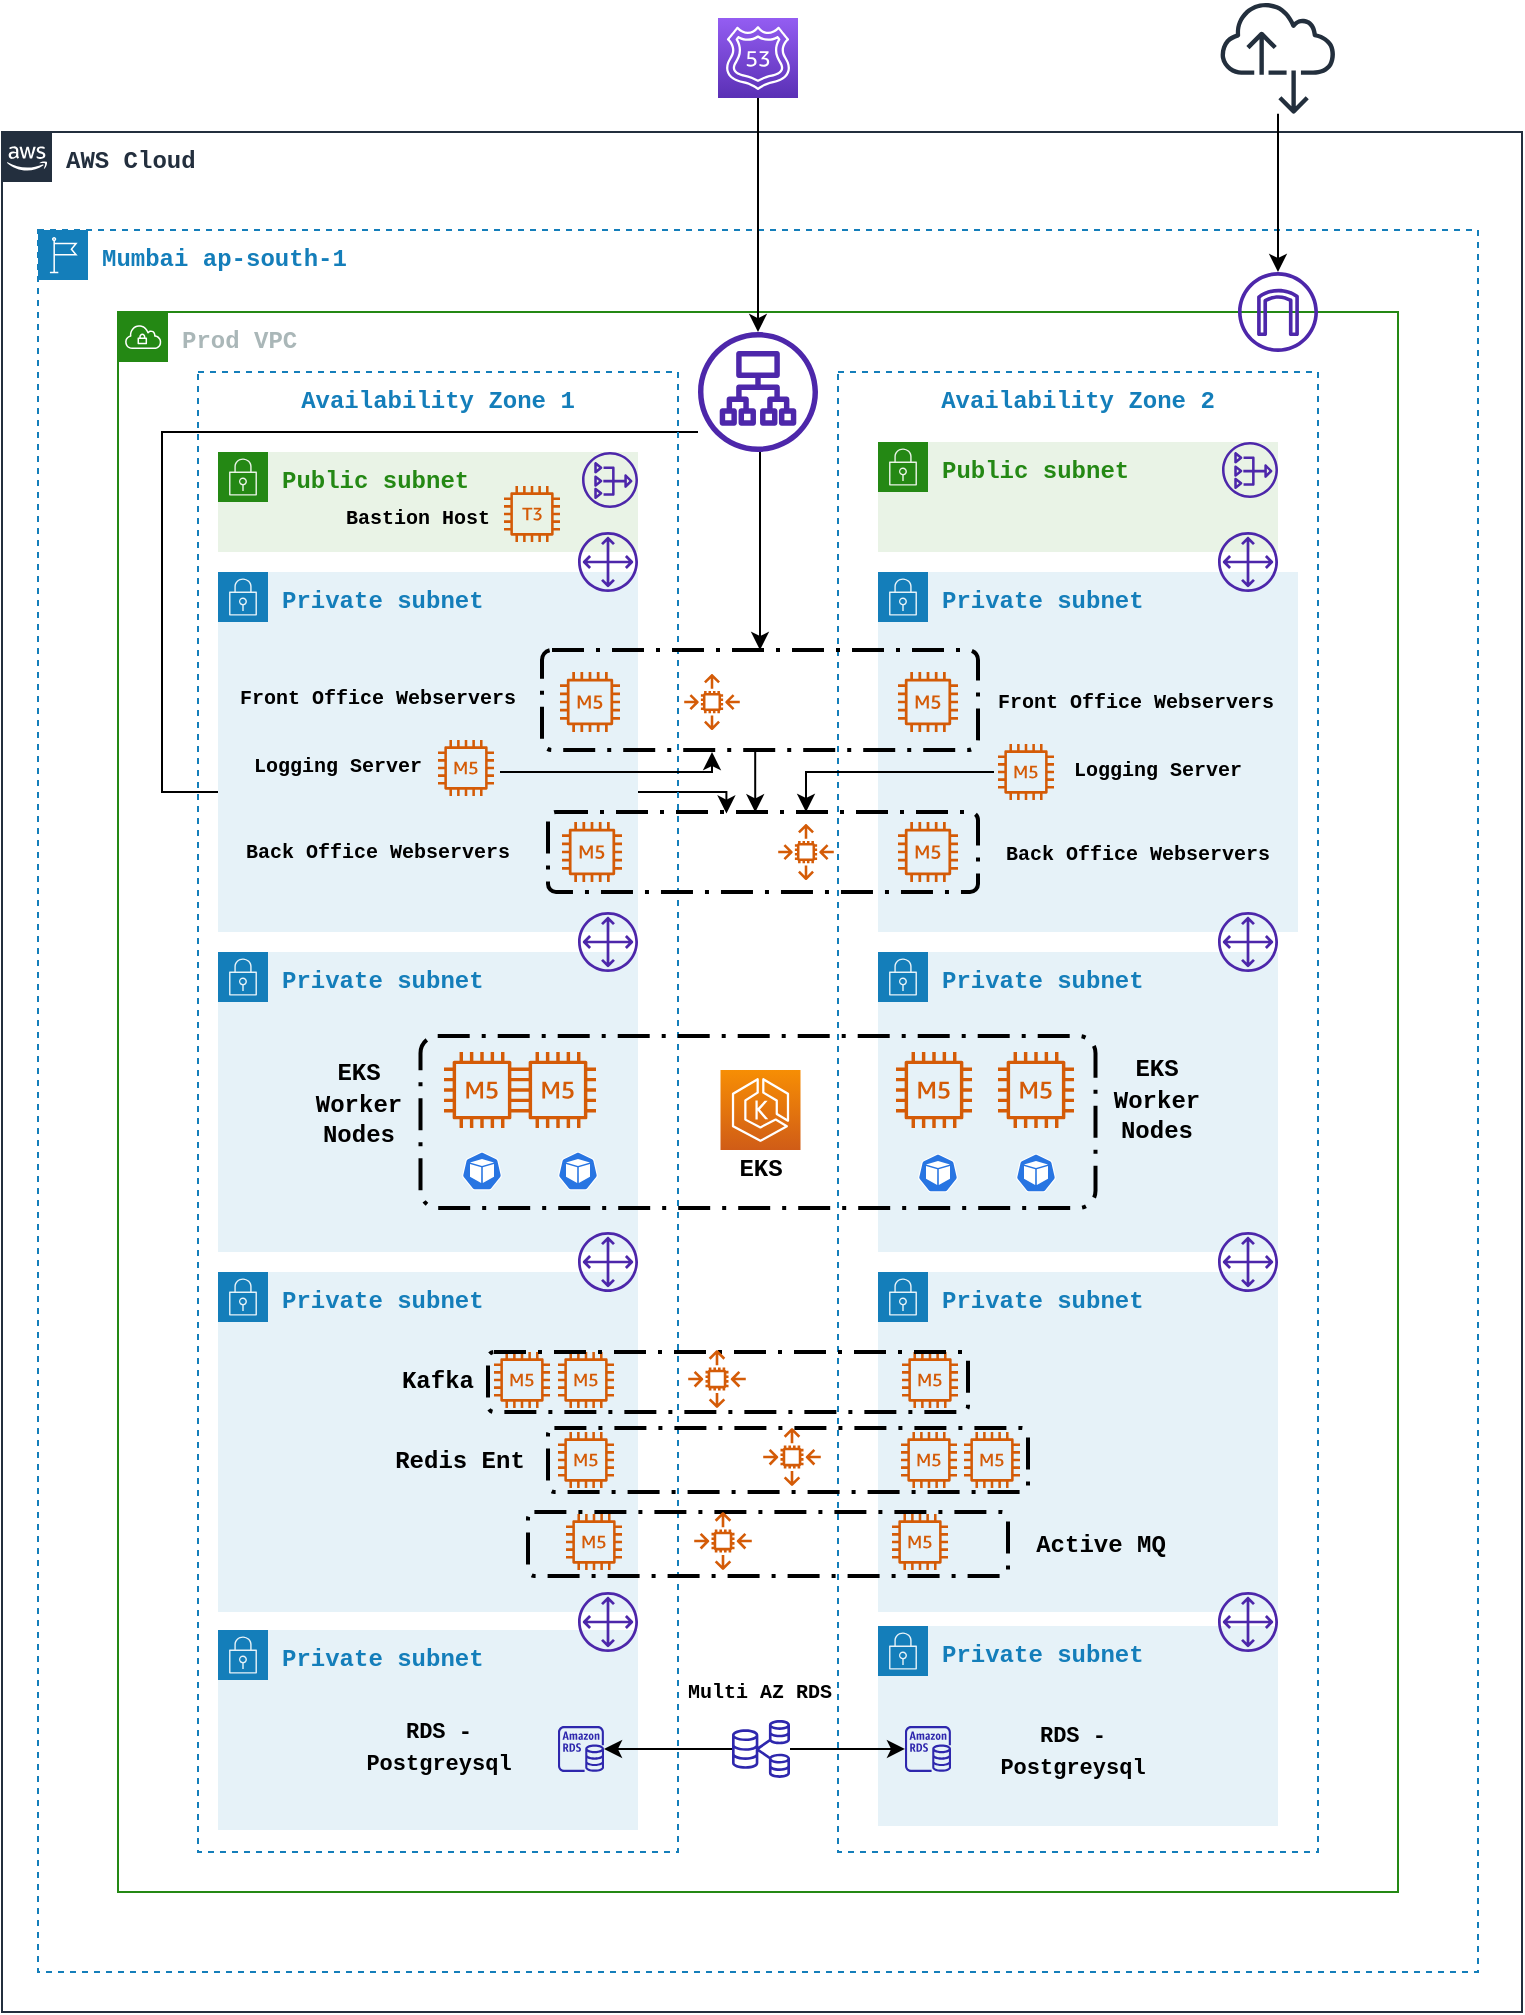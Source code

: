 <mxfile version="21.1.8" type="github">
  <diagram name="Page-1" id="q6s7iH2Y0chyUPDoKnj6">
    <mxGraphModel dx="724" dy="366" grid="1" gridSize="10" guides="1" tooltips="1" connect="1" arrows="1" fold="1" page="1" pageScale="1" pageWidth="850" pageHeight="1100" math="0" shadow="0">
      <root>
        <mxCell id="0" />
        <mxCell id="1" parent="0" />
        <mxCell id="sGJ9NoHyiCjgxIrnj-E6-6" value="&lt;font face=&quot;Courier New&quot;&gt;&lt;b&gt;AWS Cloud&lt;/b&gt;&lt;/font&gt;" style="points=[[0,0],[0.25,0],[0.5,0],[0.75,0],[1,0],[1,0.25],[1,0.5],[1,0.75],[1,1],[0.75,1],[0.5,1],[0.25,1],[0,1],[0,0.75],[0,0.5],[0,0.25]];outlineConnect=0;gradientColor=none;html=1;whiteSpace=wrap;fontSize=12;fontStyle=0;container=1;pointerEvents=0;collapsible=0;recursiveResize=0;shape=mxgraph.aws4.group;grIcon=mxgraph.aws4.group_aws_cloud_alt;strokeColor=#232F3E;fillColor=none;verticalAlign=top;align=left;spacingLeft=30;fontColor=#232F3E;dashed=0;" vertex="1" parent="1">
          <mxGeometry x="60" y="80" width="760" height="940" as="geometry" />
        </mxCell>
        <mxCell id="sGJ9NoHyiCjgxIrnj-E6-7" value="&lt;font face=&quot;Courier New&quot;&gt;&lt;b&gt;Mumbai ap-south-1&lt;/b&gt;&lt;/font&gt;" style="points=[[0,0],[0.25,0],[0.5,0],[0.75,0],[1,0],[1,0.25],[1,0.5],[1,0.75],[1,1],[0.75,1],[0.5,1],[0.25,1],[0,1],[0,0.75],[0,0.5],[0,0.25]];outlineConnect=0;gradientColor=none;html=1;whiteSpace=wrap;fontSize=12;fontStyle=0;container=1;pointerEvents=0;collapsible=0;recursiveResize=0;shape=mxgraph.aws4.group;grIcon=mxgraph.aws4.group_region;strokeColor=#147EBA;fillColor=none;verticalAlign=top;align=left;spacingLeft=30;fontColor=#147EBA;dashed=1;" vertex="1" parent="1">
          <mxGeometry x="78" y="129" width="720" height="871" as="geometry" />
        </mxCell>
        <mxCell id="sGJ9NoHyiCjgxIrnj-E6-8" value="&lt;div&gt;&lt;font face=&quot;Courier New&quot;&gt;&lt;b&gt;Prod VPC&lt;/b&gt;&lt;/font&gt;&lt;/div&gt;" style="points=[[0,0],[0.25,0],[0.5,0],[0.75,0],[1,0],[1,0.25],[1,0.5],[1,0.75],[1,1],[0.75,1],[0.5,1],[0.25,1],[0,1],[0,0.75],[0,0.5],[0,0.25]];outlineConnect=0;gradientColor=none;html=1;whiteSpace=wrap;fontSize=12;fontStyle=0;container=1;pointerEvents=0;collapsible=0;recursiveResize=0;shape=mxgraph.aws4.group;grIcon=mxgraph.aws4.group_vpc;strokeColor=#248814;fillColor=none;verticalAlign=top;align=left;spacingLeft=30;fontColor=#AAB7B8;dashed=0;" vertex="1" parent="1">
          <mxGeometry x="118" y="170" width="640" height="790" as="geometry" />
        </mxCell>
        <mxCell id="sGJ9NoHyiCjgxIrnj-E6-89" style="edgeStyle=orthogonalEdgeStyle;rounded=0;orthogonalLoop=1;jettySize=auto;html=1;entryX=0.415;entryY=0.019;entryDx=0;entryDy=0;entryPerimeter=0;" edge="1" parent="sGJ9NoHyiCjgxIrnj-E6-8" source="sGJ9NoHyiCjgxIrnj-E6-36" target="sGJ9NoHyiCjgxIrnj-E6-52">
          <mxGeometry relative="1" as="geometry">
            <mxPoint x="332" y="240" as="targetPoint" />
            <Array as="points">
              <mxPoint x="22" y="60" />
              <mxPoint x="22" y="240" />
              <mxPoint x="304" y="240" />
            </Array>
          </mxGeometry>
        </mxCell>
        <mxCell id="sGJ9NoHyiCjgxIrnj-E6-9" value="&lt;font face=&quot;Courier New&quot;&gt;&lt;b&gt;Availability Zone 1&lt;/b&gt;&lt;/font&gt;" style="fillColor=none;strokeColor=#147EBA;dashed=1;verticalAlign=top;fontStyle=0;fontColor=#147EBA;whiteSpace=wrap;html=1;" vertex="1" parent="sGJ9NoHyiCjgxIrnj-E6-8">
          <mxGeometry x="40" y="30" width="240" height="740" as="geometry" />
        </mxCell>
        <mxCell id="sGJ9NoHyiCjgxIrnj-E6-10" value="&lt;font face=&quot;Courier New&quot;&gt;&lt;b&gt;Availability Zone 2&lt;/b&gt;&lt;/font&gt;" style="fillColor=none;strokeColor=#147EBA;dashed=1;verticalAlign=top;fontStyle=0;fontColor=#147EBA;whiteSpace=wrap;html=1;" vertex="1" parent="sGJ9NoHyiCjgxIrnj-E6-8">
          <mxGeometry x="360" y="30" width="240" height="740" as="geometry" />
        </mxCell>
        <mxCell id="sGJ9NoHyiCjgxIrnj-E6-11" value="&lt;font face=&quot;Courier New&quot;&gt;&lt;b&gt;Public subnet&lt;/b&gt;&lt;/font&gt;" style="points=[[0,0],[0.25,0],[0.5,0],[0.75,0],[1,0],[1,0.25],[1,0.5],[1,0.75],[1,1],[0.75,1],[0.5,1],[0.25,1],[0,1],[0,0.75],[0,0.5],[0,0.25]];outlineConnect=0;gradientColor=none;html=1;whiteSpace=wrap;fontSize=12;fontStyle=0;container=1;pointerEvents=0;collapsible=0;recursiveResize=0;shape=mxgraph.aws4.group;grIcon=mxgraph.aws4.group_security_group;grStroke=0;strokeColor=#248814;fillColor=#E9F3E6;verticalAlign=top;align=left;spacingLeft=30;fontColor=#248814;dashed=0;" vertex="1" parent="sGJ9NoHyiCjgxIrnj-E6-8">
          <mxGeometry x="50" y="70" width="210" height="50" as="geometry" />
        </mxCell>
        <mxCell id="sGJ9NoHyiCjgxIrnj-E6-12" value="&lt;font face=&quot;Courier New&quot;&gt;&lt;b&gt;Public subnet&lt;/b&gt;&lt;/font&gt;" style="points=[[0,0],[0.25,0],[0.5,0],[0.75,0],[1,0],[1,0.25],[1,0.5],[1,0.75],[1,1],[0.75,1],[0.5,1],[0.25,1],[0,1],[0,0.75],[0,0.5],[0,0.25]];outlineConnect=0;gradientColor=none;html=1;whiteSpace=wrap;fontSize=12;fontStyle=0;container=1;pointerEvents=0;collapsible=0;recursiveResize=0;shape=mxgraph.aws4.group;grIcon=mxgraph.aws4.group_security_group;grStroke=0;strokeColor=#248814;fillColor=#E9F3E6;verticalAlign=top;align=left;spacingLeft=30;fontColor=#248814;dashed=0;" vertex="1" parent="sGJ9NoHyiCjgxIrnj-E6-8">
          <mxGeometry x="380" y="65" width="200" height="55" as="geometry" />
        </mxCell>
        <mxCell id="sGJ9NoHyiCjgxIrnj-E6-36" value="" style="sketch=0;outlineConnect=0;fontColor=#232F3E;gradientColor=none;fillColor=#4D27AA;strokeColor=none;dashed=0;verticalLabelPosition=bottom;verticalAlign=top;align=center;html=1;fontSize=12;fontStyle=0;aspect=fixed;pointerEvents=1;shape=mxgraph.aws4.application_load_balancer;" vertex="1" parent="sGJ9NoHyiCjgxIrnj-E6-8">
          <mxGeometry x="290" y="10" width="60" height="60" as="geometry" />
        </mxCell>
        <mxCell id="sGJ9NoHyiCjgxIrnj-E6-39" value="&lt;font face=&quot;Courier New&quot;&gt;&lt;b&gt;Private subnet&lt;/b&gt;&lt;/font&gt;" style="points=[[0,0],[0.25,0],[0.5,0],[0.75,0],[1,0],[1,0.25],[1,0.5],[1,0.75],[1,1],[0.75,1],[0.5,1],[0.25,1],[0,1],[0,0.75],[0,0.5],[0,0.25]];outlineConnect=0;gradientColor=none;html=1;whiteSpace=wrap;fontSize=12;fontStyle=0;container=1;pointerEvents=0;collapsible=0;recursiveResize=0;shape=mxgraph.aws4.group;grIcon=mxgraph.aws4.group_security_group;grStroke=0;strokeColor=#147EBA;fillColor=#E6F2F8;verticalAlign=top;align=left;spacingLeft=30;fontColor=#147EBA;dashed=0;" vertex="1" parent="sGJ9NoHyiCjgxIrnj-E6-8">
          <mxGeometry x="50" y="130" width="210" height="180" as="geometry" />
        </mxCell>
        <mxCell id="sGJ9NoHyiCjgxIrnj-E6-34" value="" style="sketch=0;outlineConnect=0;fontColor=#232F3E;gradientColor=none;fillColor=#D45B07;strokeColor=none;dashed=0;verticalLabelPosition=bottom;verticalAlign=top;align=center;html=1;fontSize=12;fontStyle=0;aspect=fixed;pointerEvents=1;shape=mxgraph.aws4.m5_instance;" vertex="1" parent="sGJ9NoHyiCjgxIrnj-E6-39">
          <mxGeometry x="171" y="50" width="30" height="30" as="geometry" />
        </mxCell>
        <mxCell id="sGJ9NoHyiCjgxIrnj-E6-42" value="&lt;font style=&quot;font-size: 10px;&quot; face=&quot;Courier New&quot;&gt;&lt;b&gt;Front Office Webservers&lt;/b&gt;&lt;/font&gt;" style="text;html=1;strokeColor=none;fillColor=none;align=center;verticalAlign=middle;whiteSpace=wrap;rounded=0;" vertex="1" parent="sGJ9NoHyiCjgxIrnj-E6-39">
          <mxGeometry y="52" width="160" height="20" as="geometry" />
        </mxCell>
        <mxCell id="sGJ9NoHyiCjgxIrnj-E6-47" value="&lt;font style=&quot;font-size: 10px;&quot; face=&quot;Courier New&quot;&gt;&lt;b&gt;Back Office Webservers&lt;/b&gt;&lt;/font&gt;" style="text;html=1;strokeColor=none;fillColor=none;align=center;verticalAlign=middle;whiteSpace=wrap;rounded=0;" vertex="1" parent="sGJ9NoHyiCjgxIrnj-E6-39">
          <mxGeometry y="130" width="160" height="17" as="geometry" />
        </mxCell>
        <mxCell id="sGJ9NoHyiCjgxIrnj-E6-40" value="&lt;font face=&quot;Courier New&quot;&gt;&lt;b&gt;Private subnet&lt;/b&gt;&lt;/font&gt;" style="points=[[0,0],[0.25,0],[0.5,0],[0.75,0],[1,0],[1,0.25],[1,0.5],[1,0.75],[1,1],[0.75,1],[0.5,1],[0.25,1],[0,1],[0,0.75],[0,0.5],[0,0.25]];outlineConnect=0;gradientColor=none;html=1;whiteSpace=wrap;fontSize=12;fontStyle=0;container=1;pointerEvents=0;collapsible=0;recursiveResize=0;shape=mxgraph.aws4.group;grIcon=mxgraph.aws4.group_security_group;grStroke=0;strokeColor=#147EBA;fillColor=#E6F2F8;verticalAlign=top;align=left;spacingLeft=30;fontColor=#147EBA;dashed=0;" vertex="1" parent="sGJ9NoHyiCjgxIrnj-E6-8">
          <mxGeometry x="380" y="130" width="210" height="180" as="geometry" />
        </mxCell>
        <mxCell id="sGJ9NoHyiCjgxIrnj-E6-35" value="" style="sketch=0;outlineConnect=0;fontColor=#232F3E;gradientColor=none;fillColor=#D45B07;strokeColor=none;dashed=0;verticalLabelPosition=bottom;verticalAlign=top;align=center;html=1;fontSize=12;fontStyle=0;aspect=fixed;pointerEvents=1;shape=mxgraph.aws4.m5_instance;" vertex="1" parent="sGJ9NoHyiCjgxIrnj-E6-40">
          <mxGeometry x="10" y="50" width="30" height="30" as="geometry" />
        </mxCell>
        <mxCell id="sGJ9NoHyiCjgxIrnj-E6-33" value="" style="sketch=0;outlineConnect=0;fontColor=#232F3E;gradientColor=none;fillColor=#D45B07;strokeColor=none;dashed=0;verticalLabelPosition=bottom;verticalAlign=top;align=center;html=1;fontSize=12;fontStyle=0;aspect=fixed;pointerEvents=1;shape=mxgraph.aws4.m5_instance;" vertex="1" parent="sGJ9NoHyiCjgxIrnj-E6-40">
          <mxGeometry x="10" y="125" width="30" height="30" as="geometry" />
        </mxCell>
        <mxCell id="sGJ9NoHyiCjgxIrnj-E6-48" value="&lt;font style=&quot;font-size: 10px;&quot; face=&quot;Courier New&quot;&gt;&lt;b&gt;Back Office Webservers&lt;/b&gt;&lt;/font&gt;" style="text;html=1;strokeColor=none;fillColor=none;align=center;verticalAlign=middle;whiteSpace=wrap;rounded=0;" vertex="1" parent="sGJ9NoHyiCjgxIrnj-E6-40">
          <mxGeometry x="50" y="133" width="160" height="14" as="geometry" />
        </mxCell>
        <mxCell id="sGJ9NoHyiCjgxIrnj-E6-46" value="&lt;b&gt;&lt;font style=&quot;font-size: 10px;&quot; face=&quot;Courier New&quot;&gt;Front Office Webservers&lt;/font&gt;&lt;/b&gt;" style="text;html=1;strokeColor=none;fillColor=none;align=center;verticalAlign=middle;whiteSpace=wrap;rounded=0;" vertex="1" parent="sGJ9NoHyiCjgxIrnj-E6-40">
          <mxGeometry x="54" y="59" width="150" height="10" as="geometry" />
        </mxCell>
        <mxCell id="sGJ9NoHyiCjgxIrnj-E6-62" value="&lt;div&gt;&lt;b&gt;&lt;font style=&quot;font-size: 10px;&quot; face=&quot;Courier New&quot;&gt;Logging Server&lt;/font&gt;&lt;/b&gt;&lt;/div&gt;" style="text;html=1;strokeColor=none;fillColor=none;align=center;verticalAlign=middle;whiteSpace=wrap;rounded=0;" vertex="1" parent="sGJ9NoHyiCjgxIrnj-E6-40">
          <mxGeometry x="90" y="90" width="100" height="15" as="geometry" />
        </mxCell>
        <mxCell id="sGJ9NoHyiCjgxIrnj-E6-26" value="" style="sketch=0;outlineConnect=0;fontColor=#232F3E;gradientColor=none;fillColor=#4D27AA;strokeColor=none;dashed=0;verticalLabelPosition=bottom;verticalAlign=top;align=center;html=1;fontSize=12;fontStyle=0;aspect=fixed;pointerEvents=1;shape=mxgraph.aws4.nat_gateway;" vertex="1" parent="sGJ9NoHyiCjgxIrnj-E6-8">
          <mxGeometry x="232" y="70" width="28" height="28" as="geometry" />
        </mxCell>
        <mxCell id="sGJ9NoHyiCjgxIrnj-E6-38" value="" style="sketch=0;outlineConnect=0;fontColor=#232F3E;gradientColor=none;fillColor=#4D27AA;strokeColor=none;dashed=0;verticalLabelPosition=bottom;verticalAlign=top;align=center;html=1;fontSize=12;fontStyle=0;aspect=fixed;pointerEvents=1;shape=mxgraph.aws4.nat_gateway;" vertex="1" parent="sGJ9NoHyiCjgxIrnj-E6-8">
          <mxGeometry x="552" y="65" width="28" height="28" as="geometry" />
        </mxCell>
        <mxCell id="sGJ9NoHyiCjgxIrnj-E6-32" value="" style="sketch=0;outlineConnect=0;fontColor=#232F3E;gradientColor=none;fillColor=#D45B07;strokeColor=none;dashed=0;verticalLabelPosition=bottom;verticalAlign=top;align=center;html=1;fontSize=12;fontStyle=0;aspect=fixed;pointerEvents=1;shape=mxgraph.aws4.m5_instance;" vertex="1" parent="sGJ9NoHyiCjgxIrnj-E6-8">
          <mxGeometry x="222" y="255" width="30" height="30" as="geometry" />
        </mxCell>
        <mxCell id="sGJ9NoHyiCjgxIrnj-E6-23" value="" style="sketch=0;outlineConnect=0;fontColor=#232F3E;gradientColor=none;fillColor=#4D27AA;strokeColor=none;dashed=0;verticalLabelPosition=bottom;verticalAlign=top;align=center;html=1;fontSize=12;fontStyle=0;aspect=fixed;pointerEvents=1;shape=mxgraph.aws4.internet_gateway;" vertex="1" parent="sGJ9NoHyiCjgxIrnj-E6-8">
          <mxGeometry x="560" y="-20" width="40" height="40" as="geometry" />
        </mxCell>
        <mxCell id="sGJ9NoHyiCjgxIrnj-E6-55" value="" style="sketch=0;outlineConnect=0;fontColor=#232F3E;gradientColor=none;fillColor=#D45B07;strokeColor=none;dashed=0;verticalLabelPosition=bottom;verticalAlign=top;align=center;html=1;fontSize=12;fontStyle=0;aspect=fixed;pointerEvents=1;shape=mxgraph.aws4.auto_scaling2;" vertex="1" parent="sGJ9NoHyiCjgxIrnj-E6-8">
          <mxGeometry x="330" y="256" width="28" height="28" as="geometry" />
        </mxCell>
        <mxCell id="sGJ9NoHyiCjgxIrnj-E6-56" value="&lt;font face=&quot;Courier New&quot;&gt;&lt;b&gt;Private subnet&lt;/b&gt;&lt;/font&gt;" style="points=[[0,0],[0.25,0],[0.5,0],[0.75,0],[1,0],[1,0.25],[1,0.5],[1,0.75],[1,1],[0.75,1],[0.5,1],[0.25,1],[0,1],[0,0.75],[0,0.5],[0,0.25]];outlineConnect=0;gradientColor=none;html=1;whiteSpace=wrap;fontSize=12;fontStyle=0;container=1;pointerEvents=0;collapsible=0;recursiveResize=0;shape=mxgraph.aws4.group;grIcon=mxgraph.aws4.group_security_group;grStroke=0;strokeColor=#147EBA;fillColor=#E6F2F8;verticalAlign=top;align=left;spacingLeft=30;fontColor=#147EBA;dashed=0;" vertex="1" parent="sGJ9NoHyiCjgxIrnj-E6-8">
          <mxGeometry x="50" y="320" width="210" height="150" as="geometry" />
        </mxCell>
        <mxCell id="sGJ9NoHyiCjgxIrnj-E6-76" value="" style="sketch=0;outlineConnect=0;fontColor=#232F3E;gradientColor=none;fillColor=#D45B07;strokeColor=none;dashed=0;verticalLabelPosition=bottom;verticalAlign=top;align=center;html=1;fontSize=12;fontStyle=0;aspect=fixed;pointerEvents=1;shape=mxgraph.aws4.m5_instance;" vertex="1" parent="sGJ9NoHyiCjgxIrnj-E6-56">
          <mxGeometry x="151" y="50" width="38" height="38" as="geometry" />
        </mxCell>
        <mxCell id="sGJ9NoHyiCjgxIrnj-E6-57" value="&lt;b&gt;&lt;font face=&quot;Courier New&quot;&gt;Private subnet&lt;/font&gt;&lt;/b&gt;" style="points=[[0,0],[0.25,0],[0.5,0],[0.75,0],[1,0],[1,0.25],[1,0.5],[1,0.75],[1,1],[0.75,1],[0.5,1],[0.25,1],[0,1],[0,0.75],[0,0.5],[0,0.25]];outlineConnect=0;gradientColor=none;html=1;whiteSpace=wrap;fontSize=12;fontStyle=0;container=1;pointerEvents=0;collapsible=0;recursiveResize=0;shape=mxgraph.aws4.group;grIcon=mxgraph.aws4.group_security_group;grStroke=0;strokeColor=#147EBA;fillColor=#E6F2F8;verticalAlign=top;align=left;spacingLeft=30;fontColor=#147EBA;dashed=0;" vertex="1" parent="sGJ9NoHyiCjgxIrnj-E6-8">
          <mxGeometry x="380" y="320" width="200" height="150" as="geometry" />
        </mxCell>
        <mxCell id="sGJ9NoHyiCjgxIrnj-E6-75" value="" style="sketch=0;outlineConnect=0;fontColor=#232F3E;gradientColor=none;fillColor=#D45B07;strokeColor=none;dashed=0;verticalLabelPosition=bottom;verticalAlign=top;align=center;html=1;fontSize=12;fontStyle=0;aspect=fixed;pointerEvents=1;shape=mxgraph.aws4.m5_instance;" vertex="1" parent="sGJ9NoHyiCjgxIrnj-E6-57">
          <mxGeometry x="60" y="50" width="38" height="38" as="geometry" />
        </mxCell>
        <mxCell id="sGJ9NoHyiCjgxIrnj-E6-85" value="" style="shape=image;html=1;verticalAlign=top;verticalLabelPosition=bottom;labelBackgroundColor=#ffffff;imageAspect=0;aspect=fixed;image=https://cdn4.iconfinder.com/data/icons/essential-app-1/16/dot-more-menu-hide-128.png" vertex="1" parent="sGJ9NoHyiCjgxIrnj-E6-57">
          <mxGeometry x="47" y="101.5" width="18" height="18" as="geometry" />
        </mxCell>
        <mxCell id="sGJ9NoHyiCjgxIrnj-E6-84" value="" style="sketch=0;html=1;dashed=0;whitespace=wrap;fillColor=#2875E2;strokeColor=#ffffff;points=[[0.005,0.63,0],[0.1,0.2,0],[0.9,0.2,0],[0.5,0,0],[0.995,0.63,0],[0.72,0.99,0],[0.5,1,0],[0.28,0.99,0]];verticalLabelPosition=bottom;align=center;verticalAlign=top;shape=mxgraph.kubernetes.icon;prIcon=pod" vertex="1" parent="sGJ9NoHyiCjgxIrnj-E6-57">
          <mxGeometry x="20" y="92" width="20" height="37" as="geometry" />
        </mxCell>
        <mxCell id="sGJ9NoHyiCjgxIrnj-E6-87" value="" style="sketch=0;html=1;dashed=0;whitespace=wrap;fillColor=#2875E2;strokeColor=#ffffff;points=[[0.005,0.63,0],[0.1,0.2,0],[0.9,0.2,0],[0.5,0,0],[0.995,0.63,0],[0.72,0.99,0],[0.5,1,0],[0.28,0.99,0]];verticalLabelPosition=bottom;align=center;verticalAlign=top;shape=mxgraph.kubernetes.icon;prIcon=pod" vertex="1" parent="sGJ9NoHyiCjgxIrnj-E6-57">
          <mxGeometry x="69" y="92" width="20" height="37" as="geometry" />
        </mxCell>
        <mxCell id="sGJ9NoHyiCjgxIrnj-E6-74" value="" style="sketch=0;outlineConnect=0;fontColor=#232F3E;gradientColor=none;fillColor=#D45B07;strokeColor=none;dashed=0;verticalLabelPosition=bottom;verticalAlign=top;align=center;html=1;fontSize=12;fontStyle=0;aspect=fixed;pointerEvents=1;shape=mxgraph.aws4.m5_instance;" vertex="1" parent="sGJ9NoHyiCjgxIrnj-E6-57">
          <mxGeometry x="9" y="50" width="38" height="38" as="geometry" />
        </mxCell>
        <mxCell id="sGJ9NoHyiCjgxIrnj-E6-59" value="" style="sketch=0;outlineConnect=0;fontColor=#232F3E;gradientColor=none;fillColor=#D45B07;strokeColor=none;dashed=0;verticalLabelPosition=bottom;verticalAlign=top;align=center;html=1;fontSize=12;fontStyle=0;aspect=fixed;pointerEvents=1;shape=mxgraph.aws4.m5_instance;" vertex="1" parent="sGJ9NoHyiCjgxIrnj-E6-8">
          <mxGeometry x="160" y="214" width="28" height="28" as="geometry" />
        </mxCell>
        <mxCell id="sGJ9NoHyiCjgxIrnj-E6-69" style="edgeStyle=orthogonalEdgeStyle;rounded=0;orthogonalLoop=1;jettySize=auto;html=1;" edge="1" parent="sGJ9NoHyiCjgxIrnj-E6-8">
          <mxGeometry relative="1" as="geometry">
            <mxPoint x="438" y="230" as="sourcePoint" />
            <mxPoint x="344" y="250" as="targetPoint" />
            <Array as="points">
              <mxPoint x="344" y="230" />
            </Array>
          </mxGeometry>
        </mxCell>
        <mxCell id="sGJ9NoHyiCjgxIrnj-E6-60" value="" style="sketch=0;outlineConnect=0;fontColor=#232F3E;gradientColor=none;fillColor=#D45B07;strokeColor=none;dashed=0;verticalLabelPosition=bottom;verticalAlign=top;align=center;html=1;fontSize=12;fontStyle=0;aspect=fixed;pointerEvents=1;shape=mxgraph.aws4.m5_instance;" vertex="1" parent="sGJ9NoHyiCjgxIrnj-E6-8">
          <mxGeometry x="440" y="216" width="28" height="28" as="geometry" />
        </mxCell>
        <mxCell id="sGJ9NoHyiCjgxIrnj-E6-61" value="&lt;div&gt;&lt;font style=&quot;font-size: 10px;&quot; face=&quot;Courier New&quot;&gt;&lt;b&gt;Logging Server&lt;/b&gt;&lt;/font&gt;&lt;/div&gt;" style="text;html=1;strokeColor=none;fillColor=none;align=center;verticalAlign=middle;whiteSpace=wrap;rounded=0;movable=1;resizable=1;rotatable=1;deletable=1;editable=1;locked=0;connectable=1;" vertex="1" parent="sGJ9NoHyiCjgxIrnj-E6-8">
          <mxGeometry x="60" y="215" width="100" height="21" as="geometry" />
        </mxCell>
        <mxCell id="sGJ9NoHyiCjgxIrnj-E6-73" value="" style="sketch=0;points=[[0,0,0],[0.25,0,0],[0.5,0,0],[0.75,0,0],[1,0,0],[0,1,0],[0.25,1,0],[0.5,1,0],[0.75,1,0],[1,1,0],[0,0.25,0],[0,0.5,0],[0,0.75,0],[1,0.25,0],[1,0.5,0],[1,0.75,0]];outlineConnect=0;fontColor=#232F3E;gradientColor=#F78E04;gradientDirection=north;fillColor=#D05C17;strokeColor=#ffffff;dashed=0;verticalLabelPosition=bottom;verticalAlign=top;align=center;html=1;fontSize=12;fontStyle=0;aspect=fixed;shape=mxgraph.aws4.resourceIcon;resIcon=mxgraph.aws4.eks;" vertex="1" parent="sGJ9NoHyiCjgxIrnj-E6-8">
          <mxGeometry x="301.25" y="379" width="40" height="40" as="geometry" />
        </mxCell>
        <mxCell id="sGJ9NoHyiCjgxIrnj-E6-79" value="" style="sketch=0;outlineConnect=0;fontColor=#232F3E;gradientColor=none;fillColor=#D45B07;strokeColor=none;dashed=0;verticalLabelPosition=bottom;verticalAlign=top;align=center;html=1;fontSize=12;fontStyle=0;aspect=fixed;pointerEvents=1;shape=mxgraph.aws4.t3_instance;" vertex="1" parent="sGJ9NoHyiCjgxIrnj-E6-8">
          <mxGeometry x="193" y="87" width="28" height="28" as="geometry" />
        </mxCell>
        <mxCell id="sGJ9NoHyiCjgxIrnj-E6-80" value="" style="sketch=0;html=1;dashed=0;whitespace=wrap;fillColor=#2875E2;strokeColor=#ffffff;points=[[0.005,0.63,0],[0.1,0.2,0],[0.9,0.2,0],[0.5,0,0],[0.995,0.63,0],[0.72,0.99,0],[0.5,1,0],[0.28,0.99,0]];verticalLabelPosition=bottom;align=center;verticalAlign=top;shape=mxgraph.kubernetes.icon;prIcon=pod" vertex="1" parent="sGJ9NoHyiCjgxIrnj-E6-8">
          <mxGeometry x="172" y="411" width="20" height="37" as="geometry" />
        </mxCell>
        <mxCell id="sGJ9NoHyiCjgxIrnj-E6-81" value="" style="shape=image;html=1;verticalAlign=top;verticalLabelPosition=bottom;labelBackgroundColor=#ffffff;imageAspect=0;aspect=fixed;image=https://cdn4.iconfinder.com/data/icons/essential-app-1/16/dot-more-menu-hide-128.png" vertex="1" parent="sGJ9NoHyiCjgxIrnj-E6-8">
          <mxGeometry x="197" y="420.5" width="18" height="18" as="geometry" />
        </mxCell>
        <mxCell id="sGJ9NoHyiCjgxIrnj-E6-82" value="" style="sketch=0;html=1;dashed=0;whitespace=wrap;fillColor=#2875E2;strokeColor=#ffffff;points=[[0.005,0.63,0],[0.1,0.2,0],[0.9,0.2,0],[0.5,0,0],[0.995,0.63,0],[0.72,0.99,0],[0.5,1,0],[0.28,0.99,0]];verticalLabelPosition=bottom;align=center;verticalAlign=top;shape=mxgraph.kubernetes.icon;prIcon=pod" vertex="1" parent="sGJ9NoHyiCjgxIrnj-E6-8">
          <mxGeometry x="220" y="411" width="20" height="37" as="geometry" />
        </mxCell>
        <mxCell id="sGJ9NoHyiCjgxIrnj-E6-77" value="" style="sketch=0;outlineConnect=0;fontColor=#232F3E;gradientColor=none;fillColor=#D45B07;strokeColor=none;dashed=0;verticalLabelPosition=bottom;verticalAlign=top;align=center;html=1;fontSize=12;fontStyle=0;aspect=fixed;pointerEvents=1;shape=mxgraph.aws4.m5_instance;" vertex="1" parent="sGJ9NoHyiCjgxIrnj-E6-8">
          <mxGeometry x="163" y="370" width="38" height="38" as="geometry" />
        </mxCell>
        <mxCell id="sGJ9NoHyiCjgxIrnj-E6-88" value="&lt;div&gt;&lt;font style=&quot;font-size: 10px;&quot; face=&quot;Courier New&quot;&gt;&lt;b&gt;Bastion Host&lt;/b&gt;&lt;/font&gt;&lt;/div&gt;" style="text;html=1;strokeColor=none;fillColor=none;align=center;verticalAlign=middle;whiteSpace=wrap;rounded=0;movable=1;resizable=1;rotatable=1;deletable=1;editable=1;locked=0;connectable=1;" vertex="1" parent="sGJ9NoHyiCjgxIrnj-E6-8">
          <mxGeometry x="105" y="93" width="90" height="17" as="geometry" />
        </mxCell>
        <mxCell id="sGJ9NoHyiCjgxIrnj-E6-78" value="" style="rounded=1;arcSize=10;dashed=1;fillColor=none;gradientColor=none;dashPattern=8 3 1 3;strokeWidth=2;" vertex="1" parent="sGJ9NoHyiCjgxIrnj-E6-8">
          <mxGeometry x="151.25" y="362" width="337.5" height="86" as="geometry" />
        </mxCell>
        <mxCell id="sGJ9NoHyiCjgxIrnj-E6-92" value="&lt;b&gt;&lt;font face=&quot;Courier New&quot;&gt;Private subnet&lt;/font&gt;&lt;/b&gt;" style="points=[[0,0],[0.25,0],[0.5,0],[0.75,0],[1,0],[1,0.25],[1,0.5],[1,0.75],[1,1],[0.75,1],[0.5,1],[0.25,1],[0,1],[0,0.75],[0,0.5],[0,0.25]];outlineConnect=0;gradientColor=none;html=1;whiteSpace=wrap;fontSize=12;fontStyle=0;container=1;pointerEvents=0;collapsible=0;recursiveResize=0;shape=mxgraph.aws4.group;grIcon=mxgraph.aws4.group_security_group;grStroke=0;strokeColor=#147EBA;fillColor=#E6F2F8;verticalAlign=top;align=left;spacingLeft=30;fontColor=#147EBA;dashed=0;" vertex="1" parent="sGJ9NoHyiCjgxIrnj-E6-8">
          <mxGeometry x="50" y="480" width="210" height="170" as="geometry" />
        </mxCell>
        <mxCell id="sGJ9NoHyiCjgxIrnj-E6-122" value="" style="sketch=0;outlineConnect=0;fontColor=#232F3E;gradientColor=none;fillColor=#D45B07;strokeColor=none;dashed=0;verticalLabelPosition=bottom;verticalAlign=top;align=center;html=1;fontSize=12;fontStyle=0;aspect=fixed;pointerEvents=1;shape=mxgraph.aws4.m5_instance;" vertex="1" parent="sGJ9NoHyiCjgxIrnj-E6-92">
          <mxGeometry x="170" y="80" width="28" height="28" as="geometry" />
        </mxCell>
        <mxCell id="sGJ9NoHyiCjgxIrnj-E6-124" value="" style="sketch=0;outlineConnect=0;fontColor=#232F3E;gradientColor=none;fillColor=#D45B07;strokeColor=none;dashed=0;verticalLabelPosition=bottom;verticalAlign=top;align=center;html=1;fontSize=12;fontStyle=0;aspect=fixed;pointerEvents=1;shape=mxgraph.aws4.m5_instance;" vertex="1" parent="sGJ9NoHyiCjgxIrnj-E6-92">
          <mxGeometry x="138" y="40" width="28" height="28" as="geometry" />
        </mxCell>
        <mxCell id="sGJ9NoHyiCjgxIrnj-E6-125" value="" style="sketch=0;outlineConnect=0;fontColor=#232F3E;gradientColor=none;fillColor=#D45B07;strokeColor=none;dashed=0;verticalLabelPosition=bottom;verticalAlign=top;align=center;html=1;fontSize=12;fontStyle=0;aspect=fixed;pointerEvents=1;shape=mxgraph.aws4.m5_instance;" vertex="1" parent="sGJ9NoHyiCjgxIrnj-E6-92">
          <mxGeometry x="174" y="121" width="28" height="28" as="geometry" />
        </mxCell>
        <mxCell id="sGJ9NoHyiCjgxIrnj-E6-131" value="&lt;font face=&quot;Courier New&quot;&gt;&lt;b&gt;Redis Ent&lt;/b&gt;&lt;/font&gt;" style="text;html=1;strokeColor=none;fillColor=none;align=center;verticalAlign=middle;whiteSpace=wrap;rounded=0;" vertex="1" parent="sGJ9NoHyiCjgxIrnj-E6-92">
          <mxGeometry x="78" y="88" width="86.25" height="12.25" as="geometry" />
        </mxCell>
        <mxCell id="sGJ9NoHyiCjgxIrnj-E6-94" value="&lt;font face=&quot;Courier New&quot;&gt;&lt;b&gt;Private subnet&lt;/b&gt;&lt;/font&gt;" style="points=[[0,0],[0.25,0],[0.5,0],[0.75,0],[1,0],[1,0.25],[1,0.5],[1,0.75],[1,1],[0.75,1],[0.5,1],[0.25,1],[0,1],[0,0.75],[0,0.5],[0,0.25]];outlineConnect=0;gradientColor=none;html=1;whiteSpace=wrap;fontSize=12;fontStyle=0;container=1;pointerEvents=0;collapsible=0;recursiveResize=0;shape=mxgraph.aws4.group;grIcon=mxgraph.aws4.group_security_group;grStroke=0;strokeColor=#147EBA;fillColor=#E6F2F8;verticalAlign=top;align=left;spacingLeft=30;fontColor=#147EBA;dashed=0;" vertex="1" parent="sGJ9NoHyiCjgxIrnj-E6-8">
          <mxGeometry x="380" y="480" width="200" height="170" as="geometry" />
        </mxCell>
        <mxCell id="sGJ9NoHyiCjgxIrnj-E6-120" value="" style="sketch=0;outlineConnect=0;fontColor=#232F3E;gradientColor=none;fillColor=#D45B07;strokeColor=none;dashed=0;verticalLabelPosition=bottom;verticalAlign=top;align=center;html=1;fontSize=12;fontStyle=0;aspect=fixed;pointerEvents=1;shape=mxgraph.aws4.m5_instance;" vertex="1" parent="sGJ9NoHyiCjgxIrnj-E6-94">
          <mxGeometry x="11.5" y="80" width="28" height="28" as="geometry" />
        </mxCell>
        <mxCell id="sGJ9NoHyiCjgxIrnj-E6-96" value="&lt;font face=&quot;Courier New&quot;&gt;&lt;b&gt;Private subnet&lt;/b&gt;&lt;/font&gt;" style="points=[[0,0],[0.25,0],[0.5,0],[0.75,0],[1,0],[1,0.25],[1,0.5],[1,0.75],[1,1],[0.75,1],[0.5,1],[0.25,1],[0,1],[0,0.75],[0,0.5],[0,0.25]];outlineConnect=0;gradientColor=none;html=1;whiteSpace=wrap;fontSize=12;fontStyle=0;container=1;pointerEvents=0;collapsible=0;recursiveResize=0;shape=mxgraph.aws4.group;grIcon=mxgraph.aws4.group_security_group;grStroke=0;strokeColor=#147EBA;fillColor=#E6F2F8;verticalAlign=top;align=left;spacingLeft=30;fontColor=#147EBA;dashed=0;" vertex="1" parent="sGJ9NoHyiCjgxIrnj-E6-8">
          <mxGeometry x="50" y="659" width="210" height="100" as="geometry" />
        </mxCell>
        <mxCell id="sGJ9NoHyiCjgxIrnj-E6-98" value="&lt;b&gt;&lt;font face=&quot;Courier New&quot;&gt;Private subnet&lt;/font&gt;&lt;/b&gt;" style="points=[[0,0],[0.25,0],[0.5,0],[0.75,0],[1,0],[1,0.25],[1,0.5],[1,0.75],[1,1],[0.75,1],[0.5,1],[0.25,1],[0,1],[0,0.75],[0,0.5],[0,0.25]];outlineConnect=0;gradientColor=none;html=1;whiteSpace=wrap;fontSize=12;fontStyle=0;container=1;pointerEvents=0;collapsible=0;recursiveResize=0;shape=mxgraph.aws4.group;grIcon=mxgraph.aws4.group_security_group;grStroke=0;strokeColor=#147EBA;fillColor=#E6F2F8;verticalAlign=top;align=left;spacingLeft=30;fontColor=#147EBA;dashed=0;" vertex="1" parent="sGJ9NoHyiCjgxIrnj-E6-8">
          <mxGeometry x="380" y="657" width="200" height="100" as="geometry" />
        </mxCell>
        <mxCell id="sGJ9NoHyiCjgxIrnj-E6-101" value="" style="sketch=0;outlineConnect=0;fontColor=#232F3E;gradientColor=none;fillColor=#2E27AD;strokeColor=none;dashed=0;verticalLabelPosition=bottom;verticalAlign=top;align=center;html=1;fontSize=12;fontStyle=0;aspect=fixed;pointerEvents=1;shape=mxgraph.aws4.rds_instance;" vertex="1" parent="sGJ9NoHyiCjgxIrnj-E6-98">
          <mxGeometry x="13.5" y="50" width="23" height="23" as="geometry" />
        </mxCell>
        <mxCell id="sGJ9NoHyiCjgxIrnj-E6-109" value="&lt;b&gt;&lt;font style=&quot;font-size: 11px;&quot; face=&quot;Courier New&quot;&gt;RDS - Postgreysql&lt;/font&gt;&lt;/b&gt;" style="text;html=1;strokeColor=none;fillColor=none;align=center;verticalAlign=middle;whiteSpace=wrap;rounded=0;" vertex="1" parent="sGJ9NoHyiCjgxIrnj-E6-98">
          <mxGeometry x="40.5" y="48.5" width="113" height="26" as="geometry" />
        </mxCell>
        <mxCell id="sGJ9NoHyiCjgxIrnj-E6-100" value="" style="sketch=0;outlineConnect=0;fontColor=#232F3E;gradientColor=none;fillColor=#2E27AD;strokeColor=none;dashed=0;verticalLabelPosition=bottom;verticalAlign=top;align=center;html=1;fontSize=12;fontStyle=0;aspect=fixed;pointerEvents=1;shape=mxgraph.aws4.rds_instance;" vertex="1" parent="sGJ9NoHyiCjgxIrnj-E6-8">
          <mxGeometry x="220" y="707" width="23" height="23" as="geometry" />
        </mxCell>
        <mxCell id="sGJ9NoHyiCjgxIrnj-E6-104" value="" style="edgeStyle=orthogonalEdgeStyle;rounded=0;orthogonalLoop=1;jettySize=auto;html=1;" edge="1" parent="sGJ9NoHyiCjgxIrnj-E6-8" source="sGJ9NoHyiCjgxIrnj-E6-102" target="sGJ9NoHyiCjgxIrnj-E6-100">
          <mxGeometry relative="1" as="geometry" />
        </mxCell>
        <mxCell id="sGJ9NoHyiCjgxIrnj-E6-105" value="" style="edgeStyle=orthogonalEdgeStyle;rounded=0;orthogonalLoop=1;jettySize=auto;html=1;" edge="1" parent="sGJ9NoHyiCjgxIrnj-E6-8" source="sGJ9NoHyiCjgxIrnj-E6-102" target="sGJ9NoHyiCjgxIrnj-E6-101">
          <mxGeometry relative="1" as="geometry" />
        </mxCell>
        <mxCell id="sGJ9NoHyiCjgxIrnj-E6-102" value="" style="sketch=0;outlineConnect=0;fontColor=#232F3E;gradientColor=none;fillColor=#2E27AD;strokeColor=none;dashed=0;verticalLabelPosition=bottom;verticalAlign=top;align=center;html=1;fontSize=12;fontStyle=0;aspect=fixed;pointerEvents=1;shape=mxgraph.aws4.rds_multi_az_db_cluster;" vertex="1" parent="sGJ9NoHyiCjgxIrnj-E6-8">
          <mxGeometry x="307" y="704" width="29" height="29" as="geometry" />
        </mxCell>
        <mxCell id="sGJ9NoHyiCjgxIrnj-E6-106" value="&lt;b&gt;&lt;font style=&quot;font-size: 11px;&quot; face=&quot;Courier New&quot;&gt;RDS - Postgreysql&lt;/font&gt;&lt;/b&gt;" style="text;html=1;strokeColor=none;fillColor=none;align=center;verticalAlign=middle;whiteSpace=wrap;rounded=0;" vertex="1" parent="sGJ9NoHyiCjgxIrnj-E6-8">
          <mxGeometry x="104" y="704" width="113" height="26" as="geometry" />
        </mxCell>
        <mxCell id="sGJ9NoHyiCjgxIrnj-E6-108" value="&lt;font style=&quot;font-size: 10px;&quot;&gt;&lt;b&gt;&lt;font face=&quot;Courier New&quot;&gt;Multi AZ RDS&lt;/font&gt;&lt;/b&gt;&lt;/font&gt;" style="text;html=1;strokeColor=none;fillColor=none;align=center;verticalAlign=middle;whiteSpace=wrap;rounded=0;" vertex="1" parent="sGJ9NoHyiCjgxIrnj-E6-8">
          <mxGeometry x="276" y="678" width="89.5" height="21" as="geometry" />
        </mxCell>
        <mxCell id="sGJ9NoHyiCjgxIrnj-E6-21" value="" style="sketch=0;outlineConnect=0;fontColor=#232F3E;gradientColor=none;fillColor=#4D27AA;strokeColor=none;dashed=0;verticalLabelPosition=bottom;verticalAlign=top;align=center;html=1;fontSize=12;fontStyle=0;aspect=fixed;pointerEvents=1;shape=mxgraph.aws4.customer_gateway;" vertex="1" parent="sGJ9NoHyiCjgxIrnj-E6-8">
          <mxGeometry x="230" y="640" width="30" height="30" as="geometry" />
        </mxCell>
        <mxCell id="sGJ9NoHyiCjgxIrnj-E6-110" value="" style="sketch=0;outlineConnect=0;fontColor=#232F3E;gradientColor=none;fillColor=#4D27AA;strokeColor=none;dashed=0;verticalLabelPosition=bottom;verticalAlign=top;align=center;html=1;fontSize=12;fontStyle=0;aspect=fixed;pointerEvents=1;shape=mxgraph.aws4.customer_gateway;" vertex="1" parent="sGJ9NoHyiCjgxIrnj-E6-8">
          <mxGeometry x="550" y="640" width="30" height="30" as="geometry" />
        </mxCell>
        <mxCell id="sGJ9NoHyiCjgxIrnj-E6-111" value="" style="sketch=0;outlineConnect=0;fontColor=#232F3E;gradientColor=none;fillColor=#4D27AA;strokeColor=none;dashed=0;verticalLabelPosition=bottom;verticalAlign=top;align=center;html=1;fontSize=12;fontStyle=0;aspect=fixed;pointerEvents=1;shape=mxgraph.aws4.customer_gateway;" vertex="1" parent="sGJ9NoHyiCjgxIrnj-E6-8">
          <mxGeometry x="230" y="460" width="30" height="30" as="geometry" />
        </mxCell>
        <mxCell id="sGJ9NoHyiCjgxIrnj-E6-112" value="" style="sketch=0;outlineConnect=0;fontColor=#232F3E;gradientColor=none;fillColor=#4D27AA;strokeColor=none;dashed=0;verticalLabelPosition=bottom;verticalAlign=top;align=center;html=1;fontSize=12;fontStyle=0;aspect=fixed;pointerEvents=1;shape=mxgraph.aws4.customer_gateway;" vertex="1" parent="sGJ9NoHyiCjgxIrnj-E6-8">
          <mxGeometry x="550" y="460" width="30" height="30" as="geometry" />
        </mxCell>
        <mxCell id="sGJ9NoHyiCjgxIrnj-E6-113" value="" style="sketch=0;outlineConnect=0;fontColor=#232F3E;gradientColor=none;fillColor=#4D27AA;strokeColor=none;dashed=0;verticalLabelPosition=bottom;verticalAlign=top;align=center;html=1;fontSize=12;fontStyle=0;aspect=fixed;pointerEvents=1;shape=mxgraph.aws4.customer_gateway;" vertex="1" parent="sGJ9NoHyiCjgxIrnj-E6-8">
          <mxGeometry x="550" y="300" width="30" height="30" as="geometry" />
        </mxCell>
        <mxCell id="sGJ9NoHyiCjgxIrnj-E6-114" value="" style="sketch=0;outlineConnect=0;fontColor=#232F3E;gradientColor=none;fillColor=#4D27AA;strokeColor=none;dashed=0;verticalLabelPosition=bottom;verticalAlign=top;align=center;html=1;fontSize=12;fontStyle=0;aspect=fixed;pointerEvents=1;shape=mxgraph.aws4.customer_gateway;" vertex="1" parent="sGJ9NoHyiCjgxIrnj-E6-8">
          <mxGeometry x="230" y="300" width="30" height="30" as="geometry" />
        </mxCell>
        <mxCell id="sGJ9NoHyiCjgxIrnj-E6-115" value="" style="sketch=0;outlineConnect=0;fontColor=#232F3E;gradientColor=none;fillColor=#4D27AA;strokeColor=none;dashed=0;verticalLabelPosition=bottom;verticalAlign=top;align=center;html=1;fontSize=12;fontStyle=0;aspect=fixed;pointerEvents=1;shape=mxgraph.aws4.customer_gateway;" vertex="1" parent="sGJ9NoHyiCjgxIrnj-E6-8">
          <mxGeometry x="550" y="110" width="30" height="30" as="geometry" />
        </mxCell>
        <mxCell id="sGJ9NoHyiCjgxIrnj-E6-116" value="" style="sketch=0;outlineConnect=0;fontColor=#232F3E;gradientColor=none;fillColor=#4D27AA;strokeColor=none;dashed=0;verticalLabelPosition=bottom;verticalAlign=top;align=center;html=1;fontSize=12;fontStyle=0;aspect=fixed;pointerEvents=1;shape=mxgraph.aws4.customer_gateway;" vertex="1" parent="sGJ9NoHyiCjgxIrnj-E6-8">
          <mxGeometry x="230" y="110" width="30" height="30" as="geometry" />
        </mxCell>
        <mxCell id="sGJ9NoHyiCjgxIrnj-E6-117" value="&lt;font face=&quot;Courier New&quot;&gt;&lt;b&gt;EKS&lt;/b&gt;&lt;/font&gt;" style="text;html=1;strokeColor=none;fillColor=none;align=center;verticalAlign=middle;whiteSpace=wrap;rounded=0;" vertex="1" parent="sGJ9NoHyiCjgxIrnj-E6-8">
          <mxGeometry x="303" y="423" width="37.25" height="10" as="geometry" />
        </mxCell>
        <mxCell id="sGJ9NoHyiCjgxIrnj-E6-53" value="" style="sketch=0;outlineConnect=0;fontColor=#232F3E;gradientColor=none;fillColor=#D45B07;strokeColor=none;dashed=0;verticalLabelPosition=bottom;verticalAlign=top;align=center;html=1;fontSize=12;fontStyle=0;aspect=fixed;pointerEvents=1;shape=mxgraph.aws4.auto_scaling2;" vertex="1" parent="sGJ9NoHyiCjgxIrnj-E6-8">
          <mxGeometry x="283" y="181" width="28" height="28" as="geometry" />
        </mxCell>
        <mxCell id="sGJ9NoHyiCjgxIrnj-E6-52" value="" style="rounded=1;arcSize=10;dashed=1;fillColor=none;gradientColor=none;dashPattern=8 3 1 3;strokeWidth=2;" vertex="1" parent="sGJ9NoHyiCjgxIrnj-E6-8">
          <mxGeometry x="215" y="250" width="215" height="40" as="geometry" />
        </mxCell>
        <mxCell id="sGJ9NoHyiCjgxIrnj-E6-118" value="&lt;font face=&quot;Courier New&quot;&gt;&lt;b&gt;EKS Worker Nodes&lt;/b&gt;&lt;/font&gt;" style="text;html=1;strokeColor=none;fillColor=none;align=center;verticalAlign=middle;whiteSpace=wrap;rounded=0;" vertex="1" parent="sGJ9NoHyiCjgxIrnj-E6-8">
          <mxGeometry x="97" y="370.5" width="47" height="50" as="geometry" />
        </mxCell>
        <mxCell id="sGJ9NoHyiCjgxIrnj-E6-119" value="&lt;font face=&quot;Courier New&quot;&gt;&lt;b&gt;EKS Worker Nodes&lt;/b&gt;&lt;/font&gt;" style="text;html=1;strokeColor=none;fillColor=none;align=center;verticalAlign=middle;whiteSpace=wrap;rounded=0;" vertex="1" parent="sGJ9NoHyiCjgxIrnj-E6-8">
          <mxGeometry x="496" y="369" width="47" height="50" as="geometry" />
        </mxCell>
        <mxCell id="sGJ9NoHyiCjgxIrnj-E6-93" value="" style="sketch=0;outlineConnect=0;fontColor=#232F3E;gradientColor=none;fillColor=#D45B07;strokeColor=none;dashed=0;verticalLabelPosition=bottom;verticalAlign=top;align=center;html=1;fontSize=12;fontStyle=0;aspect=fixed;pointerEvents=1;shape=mxgraph.aws4.m5_instance;" vertex="1" parent="sGJ9NoHyiCjgxIrnj-E6-8">
          <mxGeometry x="220" y="520" width="28" height="28" as="geometry" />
        </mxCell>
        <mxCell id="sGJ9NoHyiCjgxIrnj-E6-121" value="" style="sketch=0;outlineConnect=0;fontColor=#232F3E;gradientColor=none;fillColor=#D45B07;strokeColor=none;dashed=0;verticalLabelPosition=bottom;verticalAlign=top;align=center;html=1;fontSize=12;fontStyle=0;aspect=fixed;pointerEvents=1;shape=mxgraph.aws4.m5_instance;" vertex="1" parent="sGJ9NoHyiCjgxIrnj-E6-8">
          <mxGeometry x="392" y="520" width="28" height="28" as="geometry" />
        </mxCell>
        <mxCell id="sGJ9NoHyiCjgxIrnj-E6-123" value="" style="sketch=0;outlineConnect=0;fontColor=#232F3E;gradientColor=none;fillColor=#D45B07;strokeColor=none;dashed=0;verticalLabelPosition=bottom;verticalAlign=top;align=center;html=1;fontSize=12;fontStyle=0;aspect=fixed;pointerEvents=1;shape=mxgraph.aws4.m5_instance;" vertex="1" parent="sGJ9NoHyiCjgxIrnj-E6-8">
          <mxGeometry x="423" y="560" width="28" height="28" as="geometry" />
        </mxCell>
        <mxCell id="sGJ9NoHyiCjgxIrnj-E6-126" value="" style="sketch=0;outlineConnect=0;fontColor=#232F3E;gradientColor=none;fillColor=#D45B07;strokeColor=none;dashed=0;verticalLabelPosition=bottom;verticalAlign=top;align=center;html=1;fontSize=12;fontStyle=0;aspect=fixed;pointerEvents=1;shape=mxgraph.aws4.m5_instance;" vertex="1" parent="sGJ9NoHyiCjgxIrnj-E6-8">
          <mxGeometry x="387" y="601" width="28" height="28" as="geometry" />
        </mxCell>
        <mxCell id="sGJ9NoHyiCjgxIrnj-E6-127" value="" style="rounded=1;arcSize=10;dashed=1;fillColor=none;gradientColor=none;dashPattern=8 3 1 3;strokeWidth=2;" vertex="1" parent="sGJ9NoHyiCjgxIrnj-E6-8">
          <mxGeometry x="185" y="520" width="240" height="30" as="geometry" />
        </mxCell>
        <mxCell id="sGJ9NoHyiCjgxIrnj-E6-133" value="" style="sketch=0;outlineConnect=0;fontColor=#232F3E;gradientColor=none;fillColor=#D45B07;strokeColor=none;dashed=0;verticalLabelPosition=bottom;verticalAlign=top;align=center;html=1;fontSize=12;fontStyle=0;aspect=fixed;pointerEvents=1;shape=mxgraph.aws4.auto_scaling2;" vertex="1" parent="sGJ9NoHyiCjgxIrnj-E6-8">
          <mxGeometry x="285" y="519" width="29" height="29" as="geometry" />
        </mxCell>
        <mxCell id="sGJ9NoHyiCjgxIrnj-E6-41" style="edgeStyle=orthogonalEdgeStyle;rounded=0;orthogonalLoop=1;jettySize=auto;html=1;" edge="1" parent="1" source="sGJ9NoHyiCjgxIrnj-E6-18" target="sGJ9NoHyiCjgxIrnj-E6-36">
          <mxGeometry relative="1" as="geometry" />
        </mxCell>
        <mxCell id="sGJ9NoHyiCjgxIrnj-E6-18" value="" style="sketch=0;points=[[0,0,0],[0.25,0,0],[0.5,0,0],[0.75,0,0],[1,0,0],[0,1,0],[0.25,1,0],[0.5,1,0],[0.75,1,0],[1,1,0],[0,0.25,0],[0,0.5,0],[0,0.75,0],[1,0.25,0],[1,0.5,0],[1,0.75,0]];outlineConnect=0;fontColor=#232F3E;gradientColor=#945DF2;gradientDirection=north;fillColor=#5A30B5;strokeColor=#ffffff;dashed=0;verticalLabelPosition=bottom;verticalAlign=top;align=center;html=1;fontSize=12;fontStyle=0;aspect=fixed;shape=mxgraph.aws4.resourceIcon;resIcon=mxgraph.aws4.route_53;" vertex="1" parent="1">
          <mxGeometry x="418" y="23" width="40" height="40" as="geometry" />
        </mxCell>
        <mxCell id="sGJ9NoHyiCjgxIrnj-E6-37" value="" style="edgeStyle=orthogonalEdgeStyle;rounded=0;orthogonalLoop=1;jettySize=auto;html=1;" edge="1" parent="1" source="sGJ9NoHyiCjgxIrnj-E6-25" target="sGJ9NoHyiCjgxIrnj-E6-23">
          <mxGeometry relative="1" as="geometry">
            <Array as="points" />
          </mxGeometry>
        </mxCell>
        <mxCell id="sGJ9NoHyiCjgxIrnj-E6-25" value="" style="sketch=0;outlineConnect=0;fontColor=#232F3E;gradientColor=none;fillColor=#232F3D;strokeColor=none;dashed=0;verticalLabelPosition=bottom;verticalAlign=top;align=center;html=1;fontSize=12;fontStyle=0;aspect=fixed;pointerEvents=1;shape=mxgraph.aws4.internet_alt2;" vertex="1" parent="1">
          <mxGeometry x="669" y="14" width="58" height="58" as="geometry" />
        </mxCell>
        <mxCell id="sGJ9NoHyiCjgxIrnj-E6-90" value="" style="edgeStyle=orthogonalEdgeStyle;rounded=0;orthogonalLoop=1;jettySize=auto;html=1;entryX=0.482;entryY=0.004;entryDx=0;entryDy=0;entryPerimeter=0;" edge="1" parent="1" source="sGJ9NoHyiCjgxIrnj-E6-51" target="sGJ9NoHyiCjgxIrnj-E6-52">
          <mxGeometry relative="1" as="geometry">
            <Array as="points">
              <mxPoint x="437" y="409" />
            </Array>
          </mxGeometry>
        </mxCell>
        <mxCell id="sGJ9NoHyiCjgxIrnj-E6-67" style="edgeStyle=orthogonalEdgeStyle;rounded=0;orthogonalLoop=1;jettySize=auto;html=1;" edge="1" parent="1">
          <mxGeometry relative="1" as="geometry">
            <mxPoint x="309.0" y="400" as="sourcePoint" />
            <mxPoint x="415" y="390" as="targetPoint" />
            <Array as="points">
              <mxPoint x="415" y="400" />
            </Array>
          </mxGeometry>
        </mxCell>
        <mxCell id="sGJ9NoHyiCjgxIrnj-E6-70" value="" style="edgeStyle=orthogonalEdgeStyle;rounded=0;orthogonalLoop=1;jettySize=auto;html=1;" edge="1" parent="1" source="sGJ9NoHyiCjgxIrnj-E6-36" target="sGJ9NoHyiCjgxIrnj-E6-51">
          <mxGeometry relative="1" as="geometry">
            <mxPoint x="451" y="330" as="targetPoint" />
            <Array as="points">
              <mxPoint x="439" y="270" />
              <mxPoint x="439" y="270" />
            </Array>
          </mxGeometry>
        </mxCell>
        <mxCell id="sGJ9NoHyiCjgxIrnj-E6-51" value="" style="rounded=1;arcSize=10;dashed=1;fillColor=none;gradientColor=none;dashPattern=8 3 1 3;strokeWidth=2;" vertex="1" parent="1">
          <mxGeometry x="330" y="339" width="218" height="50" as="geometry" />
        </mxCell>
        <mxCell id="sGJ9NoHyiCjgxIrnj-E6-128" value="" style="rounded=1;arcSize=10;dashed=1;fillColor=none;gradientColor=none;dashPattern=8 3 1 3;strokeWidth=2;" vertex="1" parent="1">
          <mxGeometry x="333" y="728" width="240" height="32" as="geometry" />
        </mxCell>
        <mxCell id="sGJ9NoHyiCjgxIrnj-E6-129" value="" style="rounded=1;arcSize=10;dashed=1;fillColor=none;gradientColor=none;dashPattern=8 3 1 3;strokeWidth=2;" vertex="1" parent="1">
          <mxGeometry x="323" y="770" width="240" height="32" as="geometry" />
        </mxCell>
        <mxCell id="sGJ9NoHyiCjgxIrnj-E6-130" value="&lt;div&gt;&lt;font face=&quot;Courier New&quot;&gt;&lt;b&gt;Active MQ&lt;/b&gt;&lt;/font&gt;&lt;/div&gt;" style="text;html=1;strokeColor=none;fillColor=none;align=center;verticalAlign=middle;whiteSpace=wrap;rounded=0;" vertex="1" parent="1">
          <mxGeometry x="567.5" y="778" width="82.5" height="16.5" as="geometry" />
        </mxCell>
        <mxCell id="sGJ9NoHyiCjgxIrnj-E6-132" value="&lt;font face=&quot;Courier New&quot;&gt;&lt;b&gt;Kafka&lt;/b&gt;&lt;/font&gt;" style="text;html=1;strokeColor=none;fillColor=none;align=center;verticalAlign=middle;whiteSpace=wrap;rounded=0;" vertex="1" parent="1">
          <mxGeometry x="250" y="698" width="56.25" height="12.25" as="geometry" />
        </mxCell>
        <mxCell id="sGJ9NoHyiCjgxIrnj-E6-134" value="" style="sketch=0;outlineConnect=0;fontColor=#232F3E;gradientColor=none;fillColor=#D45B07;strokeColor=none;dashed=0;verticalLabelPosition=bottom;verticalAlign=top;align=center;html=1;fontSize=12;fontStyle=0;aspect=fixed;pointerEvents=1;shape=mxgraph.aws4.auto_scaling2;" vertex="1" parent="1">
          <mxGeometry x="440.5" y="728" width="29" height="29" as="geometry" />
        </mxCell>
        <mxCell id="sGJ9NoHyiCjgxIrnj-E6-135" value="" style="sketch=0;outlineConnect=0;fontColor=#232F3E;gradientColor=none;fillColor=#D45B07;strokeColor=none;dashed=0;verticalLabelPosition=bottom;verticalAlign=top;align=center;html=1;fontSize=12;fontStyle=0;aspect=fixed;pointerEvents=1;shape=mxgraph.aws4.auto_scaling2;" vertex="1" parent="1">
          <mxGeometry x="406" y="770" width="29" height="29" as="geometry" />
        </mxCell>
      </root>
    </mxGraphModel>
  </diagram>
</mxfile>
